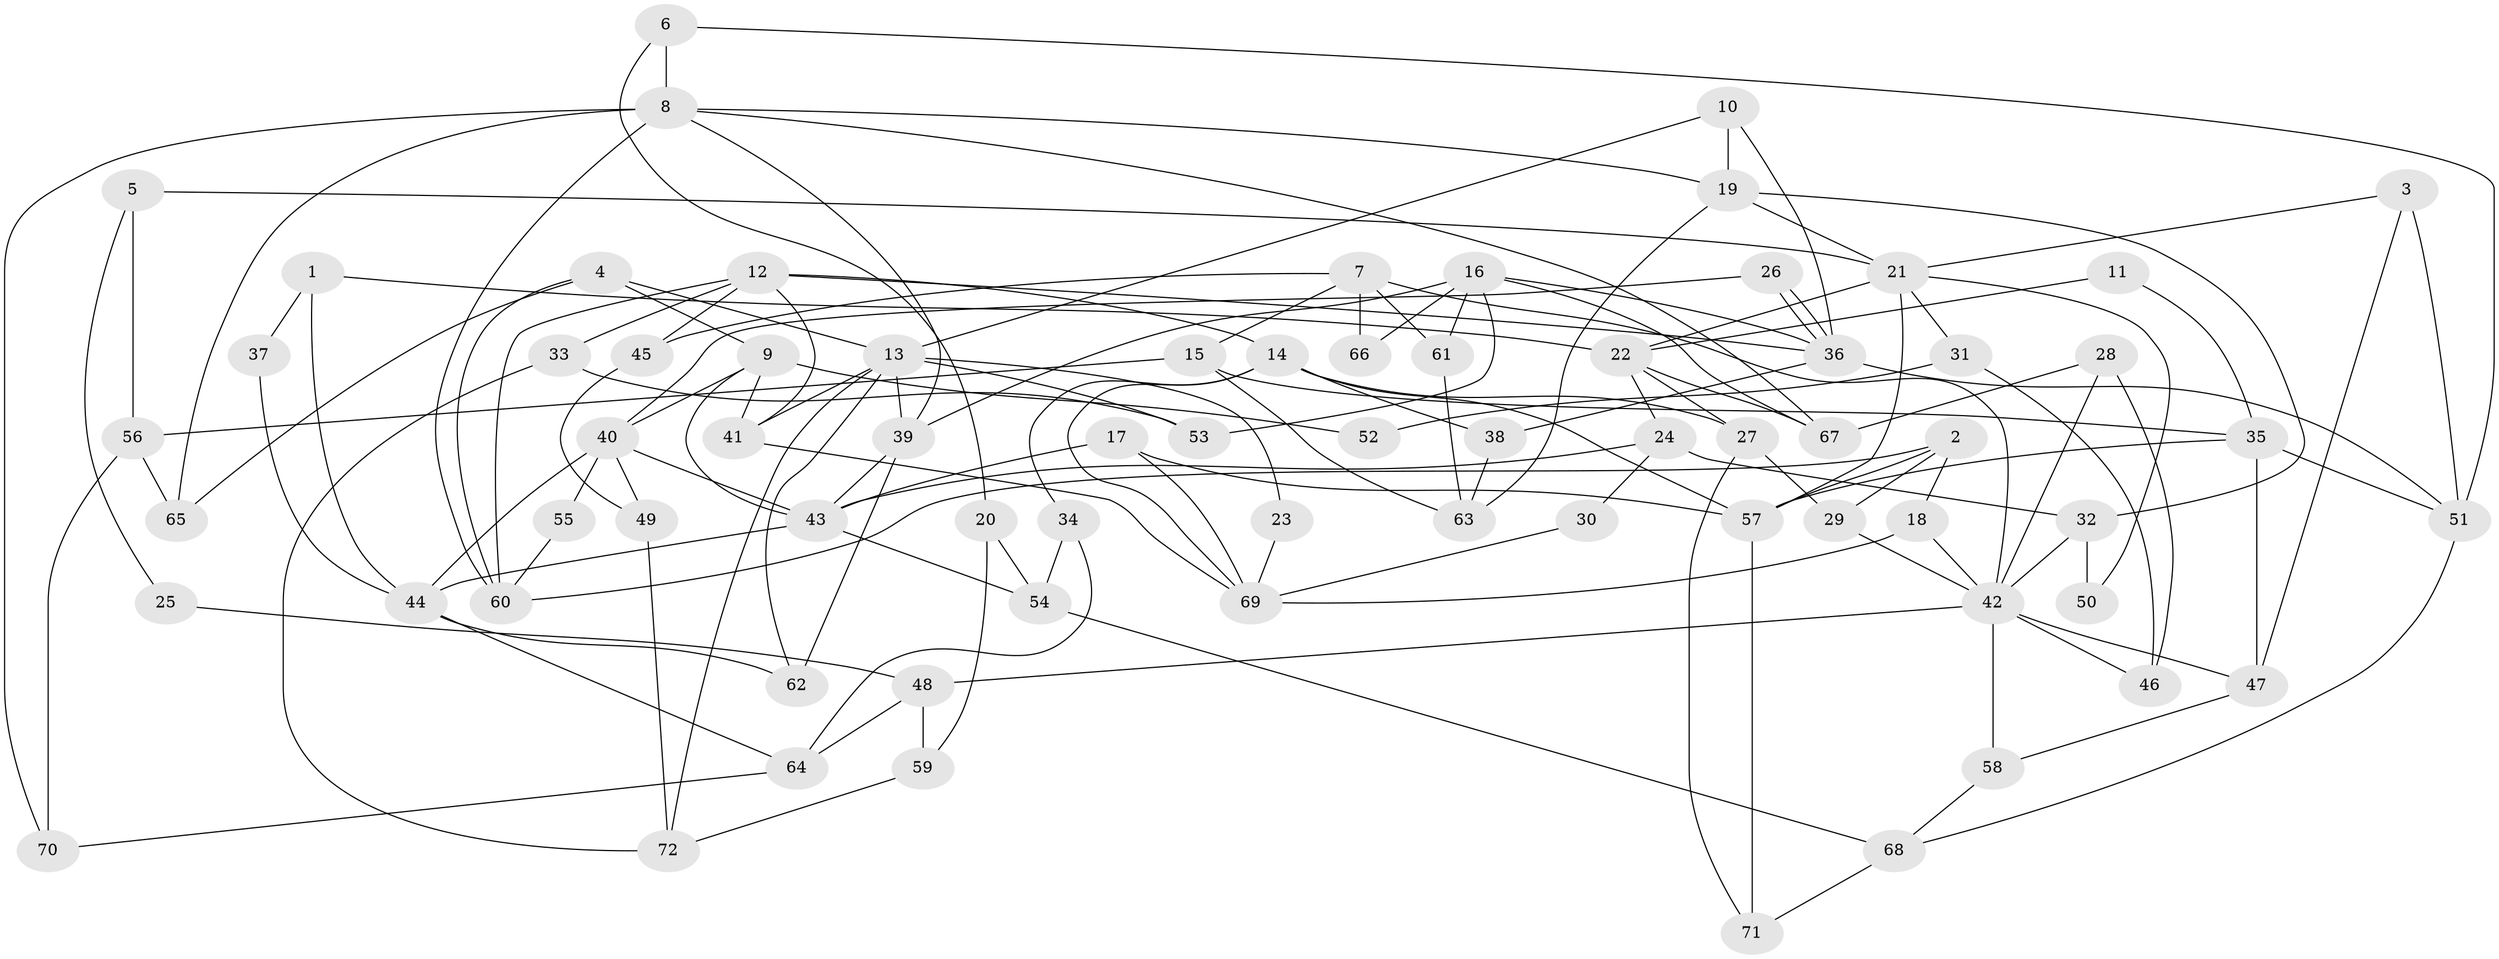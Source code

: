 // Generated by graph-tools (version 1.1) at 2025/11/02/27/25 16:11:24]
// undirected, 72 vertices, 144 edges
graph export_dot {
graph [start="1"]
  node [color=gray90,style=filled];
  1;
  2;
  3;
  4;
  5;
  6;
  7;
  8;
  9;
  10;
  11;
  12;
  13;
  14;
  15;
  16;
  17;
  18;
  19;
  20;
  21;
  22;
  23;
  24;
  25;
  26;
  27;
  28;
  29;
  30;
  31;
  32;
  33;
  34;
  35;
  36;
  37;
  38;
  39;
  40;
  41;
  42;
  43;
  44;
  45;
  46;
  47;
  48;
  49;
  50;
  51;
  52;
  53;
  54;
  55;
  56;
  57;
  58;
  59;
  60;
  61;
  62;
  63;
  64;
  65;
  66;
  67;
  68;
  69;
  70;
  71;
  72;
  1 -- 44;
  1 -- 22;
  1 -- 37;
  2 -- 60;
  2 -- 29;
  2 -- 18;
  2 -- 57;
  3 -- 51;
  3 -- 21;
  3 -- 47;
  4 -- 9;
  4 -- 13;
  4 -- 60;
  4 -- 65;
  5 -- 21;
  5 -- 56;
  5 -- 25;
  6 -- 51;
  6 -- 20;
  6 -- 8;
  7 -- 42;
  7 -- 61;
  7 -- 15;
  7 -- 45;
  7 -- 66;
  8 -- 39;
  8 -- 19;
  8 -- 60;
  8 -- 65;
  8 -- 67;
  8 -- 70;
  9 -- 43;
  9 -- 41;
  9 -- 40;
  9 -- 52;
  10 -- 36;
  10 -- 13;
  10 -- 19;
  11 -- 35;
  11 -- 22;
  12 -- 60;
  12 -- 14;
  12 -- 33;
  12 -- 36;
  12 -- 41;
  12 -- 45;
  13 -- 39;
  13 -- 72;
  13 -- 23;
  13 -- 41;
  13 -- 53;
  13 -- 62;
  14 -- 57;
  14 -- 69;
  14 -- 27;
  14 -- 34;
  14 -- 38;
  15 -- 63;
  15 -- 35;
  15 -- 56;
  16 -- 67;
  16 -- 36;
  16 -- 39;
  16 -- 53;
  16 -- 61;
  16 -- 66;
  17 -- 69;
  17 -- 57;
  17 -- 43;
  18 -- 42;
  18 -- 69;
  19 -- 21;
  19 -- 32;
  19 -- 63;
  20 -- 54;
  20 -- 59;
  21 -- 57;
  21 -- 22;
  21 -- 31;
  21 -- 50;
  22 -- 24;
  22 -- 27;
  22 -- 67;
  23 -- 69;
  24 -- 43;
  24 -- 32;
  24 -- 30;
  25 -- 48;
  26 -- 36;
  26 -- 36;
  26 -- 40;
  27 -- 29;
  27 -- 71;
  28 -- 67;
  28 -- 42;
  28 -- 46;
  29 -- 42;
  30 -- 69;
  31 -- 46;
  31 -- 52;
  32 -- 42;
  32 -- 50;
  33 -- 53;
  33 -- 72;
  34 -- 64;
  34 -- 54;
  35 -- 51;
  35 -- 47;
  35 -- 57;
  36 -- 38;
  36 -- 51;
  37 -- 44;
  38 -- 63;
  39 -- 62;
  39 -- 43;
  40 -- 43;
  40 -- 44;
  40 -- 49;
  40 -- 55;
  41 -- 69;
  42 -- 47;
  42 -- 58;
  42 -- 46;
  42 -- 48;
  43 -- 44;
  43 -- 54;
  44 -- 62;
  44 -- 64;
  45 -- 49;
  47 -- 58;
  48 -- 64;
  48 -- 59;
  49 -- 72;
  51 -- 68;
  54 -- 68;
  55 -- 60;
  56 -- 65;
  56 -- 70;
  57 -- 71;
  58 -- 68;
  59 -- 72;
  61 -- 63;
  64 -- 70;
  68 -- 71;
}
